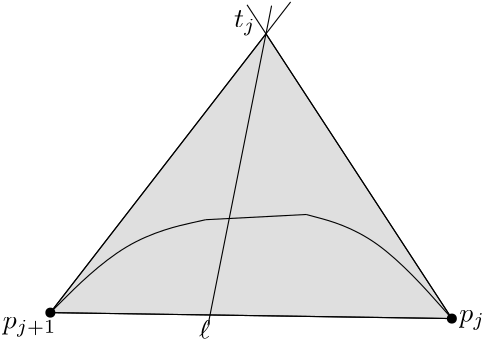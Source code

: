 <?xml version="1.0"?>
<!DOCTYPE ipe SYSTEM "ipe.dtd">
<ipe version="70000" creator="ipe6upgrade">
<info created="D:20061108145350" modified="D:20061108150216"/>
<ipestyle name="ipe6">
<color name="red" value="1 0 0"/>
<color name="green" value="0 1 0"/>
<color name="blue" value="0 0 1"/>
<color name="yellow" value="1 1 0"/>
<color name="gray1" value="0.125"/>
<color name="gray2" value="0.25"/>
<color name="gray3" value="0.375"/>
<color name="gray4" value="0.5"/>
<color name="gray5" value="0.625"/>
<color name="gray6" value="0.75"/>
<color name="gray7" value="0.875"/>
<dashstyle name="dashed" value="[4] 0"/>
<dashstyle name="dotted" value="[1 3] 0"/>
<dashstyle name="dash dotted" value="[4 2 1 2] 0"/>
<dashstyle name="dash dot dotted" value="[4 2 1 2 1 2] 0"/>
<pen name="heavier" value="0.8"/>
<pen name="fat" value="1.2"/>
<pen name="ultrafat" value="2"/>
<textsize name="large" value="\large"/>
<textsize name="Large" value="\Large"/>
<textsize name="LARGE" value="\LARGE"/>
<textsize name="huge" value="\huge"/>
<textsize name="Huge" value="\Huge"/>
<textsize name="small" value="\small"/>
<textsize name="footnote" value="\footnotesize"/>
<textsize name="tiny" value="\tiny"/>
<symbolsize name="small" value="2"/>
<symbolsize name="tiny" value="1.1"/>
<symbolsize name="large" value="5"/>
<arrowsize name="small" value="5"/>
<arrowsize name="tiny" value="3"/>
<arrowsize name="large" value="10"/>
<symbol name="mark/circle(sx)" transformations="translations">
<path fill="sym-stroke">
0.6 0 0 0.6 0 0 e 0.4 0 0 0.4 0 0 e
</path></symbol>
<symbol name="mark/disk(sx)" transformations="translations">
<path fill="sym-stroke">
0.6 0 0 0.6 0 0 e
</path></symbol>
<symbol name="mark/fdisk(sfx)" transformations="translations">
<group><path fill="sym-stroke" fillrule="eofill">
0.6 0 0 0.6 0 0 e 0.4 0 0 0.4 0 0 e
</path><path fill="sym-fill">
0.4 0 0 0.4 0 0 e
</path></group></symbol>
<symbol name="mark/box(sx)" transformations="translations">
<path fill="sym-stroke" fillrule="eofill">
-0.6 -0.6 m 0.6 -0.6 l 0.6 0.6 l -0.6 0.6 l h -0.4 -0.4 m 0.4 -0.4 l 0.4 0.4 l -0.4 0.4 l h</path></symbol>
<symbol name="mark/square(sx)" transformations="translations">
<path fill="sym-stroke">
-0.6 -0.6 m 0.6 -0.6 l 0.6 0.6 l -0.6 0.6 l h</path></symbol>
<symbol name="mark/fsquare(sfx)" transformations="translations">
<group><path fill="sym-stroke" fillrule="eofill">
-0.6 -0.6 m 0.6 -0.6 l 0.6 0.6 l -0.6 0.6 l h-0.4 -0.4 m 0.4 -0.4 l 0.4 0.4 l -0.4 0.4 l h</path><path fill="sym-fill">
-0.4 -0.4 m 0.4 -0.4 l 0.4 0.4 l -0.4 0.4 l h</path></group></symbol>
<symbol name="mark/cross(sx)" transformations="translations">
<group><path fill="sym-stroke">
-0.43 -0.57 m 0.57 0.43 l 0.43 0.57 l -0.57 -0.43 l h</path><path fill="sym-stroke">
-0.43 0.57 m 0.57 -0.43 l 0.43 -0.57 l -0.57 0.43 l h</path>
</group></symbol>
<textstyle name="center" begin="\begin{center}"
end="\end{center}"/>
<textstyle name="itemize" begin="\begin{itemize}"
end="\end{itemize}"/>
<textstyle name="item" begin="\begin{itemize}\item{}"
end="\end{itemize}"/>
</ipestyle>
<page>
<layer name="alpha"/>
<view layers="alpha" active="alpha"/>
<path layer="alpha" stroke="black" pen="normal" fill="gray7">
257.996 210.966 m
180.375 110.595 l
324.911 108.454 l
h
</path>
<path stroke="black" pen="normal">
180.375 110.595 m
257.996 210.967 l
324.911 108.454 l
</path>
<path stroke="black" pen="normal" matrix="1 0 0 1 2.14126 -7.22677">
234.175 151.279 m
270.309 153.152 l
</path>
<path stroke="black" pen="normal">
236.316 144.052 m
207.409 137.628
180.375 110.595 s
</path>
<path stroke="black" pen="normal">
272.45 145.926 m
297.61 139.234
324.911 108.454 s
</path>
<path stroke="black" pen="normal" matrix="1 0 0 1 8.87514 11.4765">
257.996 210.967 m
249.121 199.49 s
</path>
<path stroke="black" pen="normal" matrix="1 0 0 1 -6.81975 10.4479">
264.816 200.519 m
257.996 210.967 s
</path>
<path stroke="black" pen="normal">
257.996 210.967 m
237.119 106.045 l
</path>
<path stroke="black" pen="normal">
180.375 110.595 m
324.911 108.454 l
</path>
<text stroke="black" pos="246.487 210.431" type="label" transformations="translations" valign="bottom" size="normal">$t_j$</text>
<text stroke="black" matrix="1 0 0 1 -8.02974 -2.94424" pos="171.275 104.974" type="label" transformations="translations" valign="bottom" size="normal">$p_{j+1}$</text>
<text stroke="black" matrix="1 0 0 1 -3.74721 -0.535316" pos="331.335 104.974" type="label" transformations="translations" valign="bottom" size="normal">$p_j$</text>
<use name="mark/disk(sx)" pos="180.375 110.595" size="normal" stroke="black"/>
<use name="mark/disk(sx)" pos="324.911 108.454" size="normal" stroke="black"/>
<path stroke="black" pen="normal" matrix="1 0 0 1 1.98752 9.98856" fill="gray7">
256.009 200.978 m
257.996 210.967 l
h
</path>
<text stroke="black" pos="233.907 101.227" type="label" transformations="translations" valign="bottom" size="normal">$\ell$</text>
</page>
</ipe>
